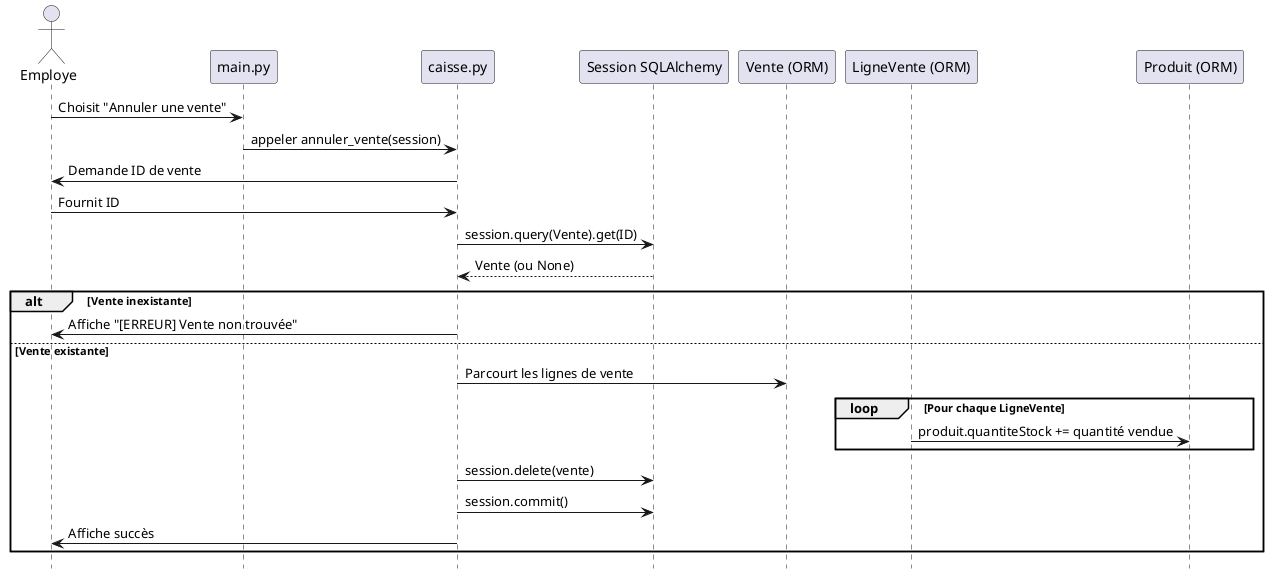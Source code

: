 @startuml
hide footbox
actor Employe
participant "main.py" as Main
participant "caisse.py" as Caisse
participant "Session SQLAlchemy" as Session
participant "Vente (ORM)" as Vente
participant "LigneVente (ORM)" as Ligne
participant "Produit (ORM)" as Produit

Employe -> Main : Choisit "Annuler une vente"
Main -> Caisse : appeler annuler_vente(session)
Caisse -> Employe : Demande ID de vente
Employe -> Caisse : Fournit ID
Caisse -> Session : session.query(Vente).get(ID)
Session --> Caisse : Vente (ou None)
alt Vente inexistante
    Caisse -> Employe : Affiche "[ERREUR] Vente non trouvée"
else Vente existante
    Caisse -> Vente : Parcourt les lignes de vente
    loop Pour chaque LigneVente
        Ligne -> Produit : produit.quantiteStock += quantité vendue
    end
    Caisse -> Session : session.delete(vente)
    Caisse -> Session : session.commit()
    Caisse -> Employe : Affiche succès
end
@enduml
